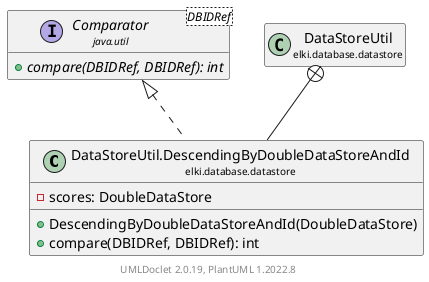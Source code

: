 @startuml
    remove .*\.(Instance|Par|Parameterizer|Factory)$
    set namespaceSeparator none
    hide empty fields
    hide empty methods

    class "<size:14>DataStoreUtil.DescendingByDoubleDataStoreAndId\n<size:10>elki.database.datastore" as elki.database.datastore.DataStoreUtil.DescendingByDoubleDataStoreAndId [[DataStoreUtil.DescendingByDoubleDataStoreAndId.html]] {
        -scores: DoubleDataStore
        +DescendingByDoubleDataStoreAndId(DoubleDataStore)
        +compare(DBIDRef, DBIDRef): int
    }

    interface "<size:14>Comparator\n<size:10>java.util" as java.util.Comparator<DBIDRef> {
        {abstract} +compare(DBIDRef, DBIDRef): int
    }
    class "<size:14>DataStoreUtil\n<size:10>elki.database.datastore" as elki.database.datastore.DataStoreUtil [[DataStoreUtil.html]]

    java.util.Comparator <|.. elki.database.datastore.DataStoreUtil.DescendingByDoubleDataStoreAndId
    elki.database.datastore.DataStoreUtil +-- elki.database.datastore.DataStoreUtil.DescendingByDoubleDataStoreAndId

    center footer UMLDoclet 2.0.19, PlantUML 1.2022.8
@enduml
